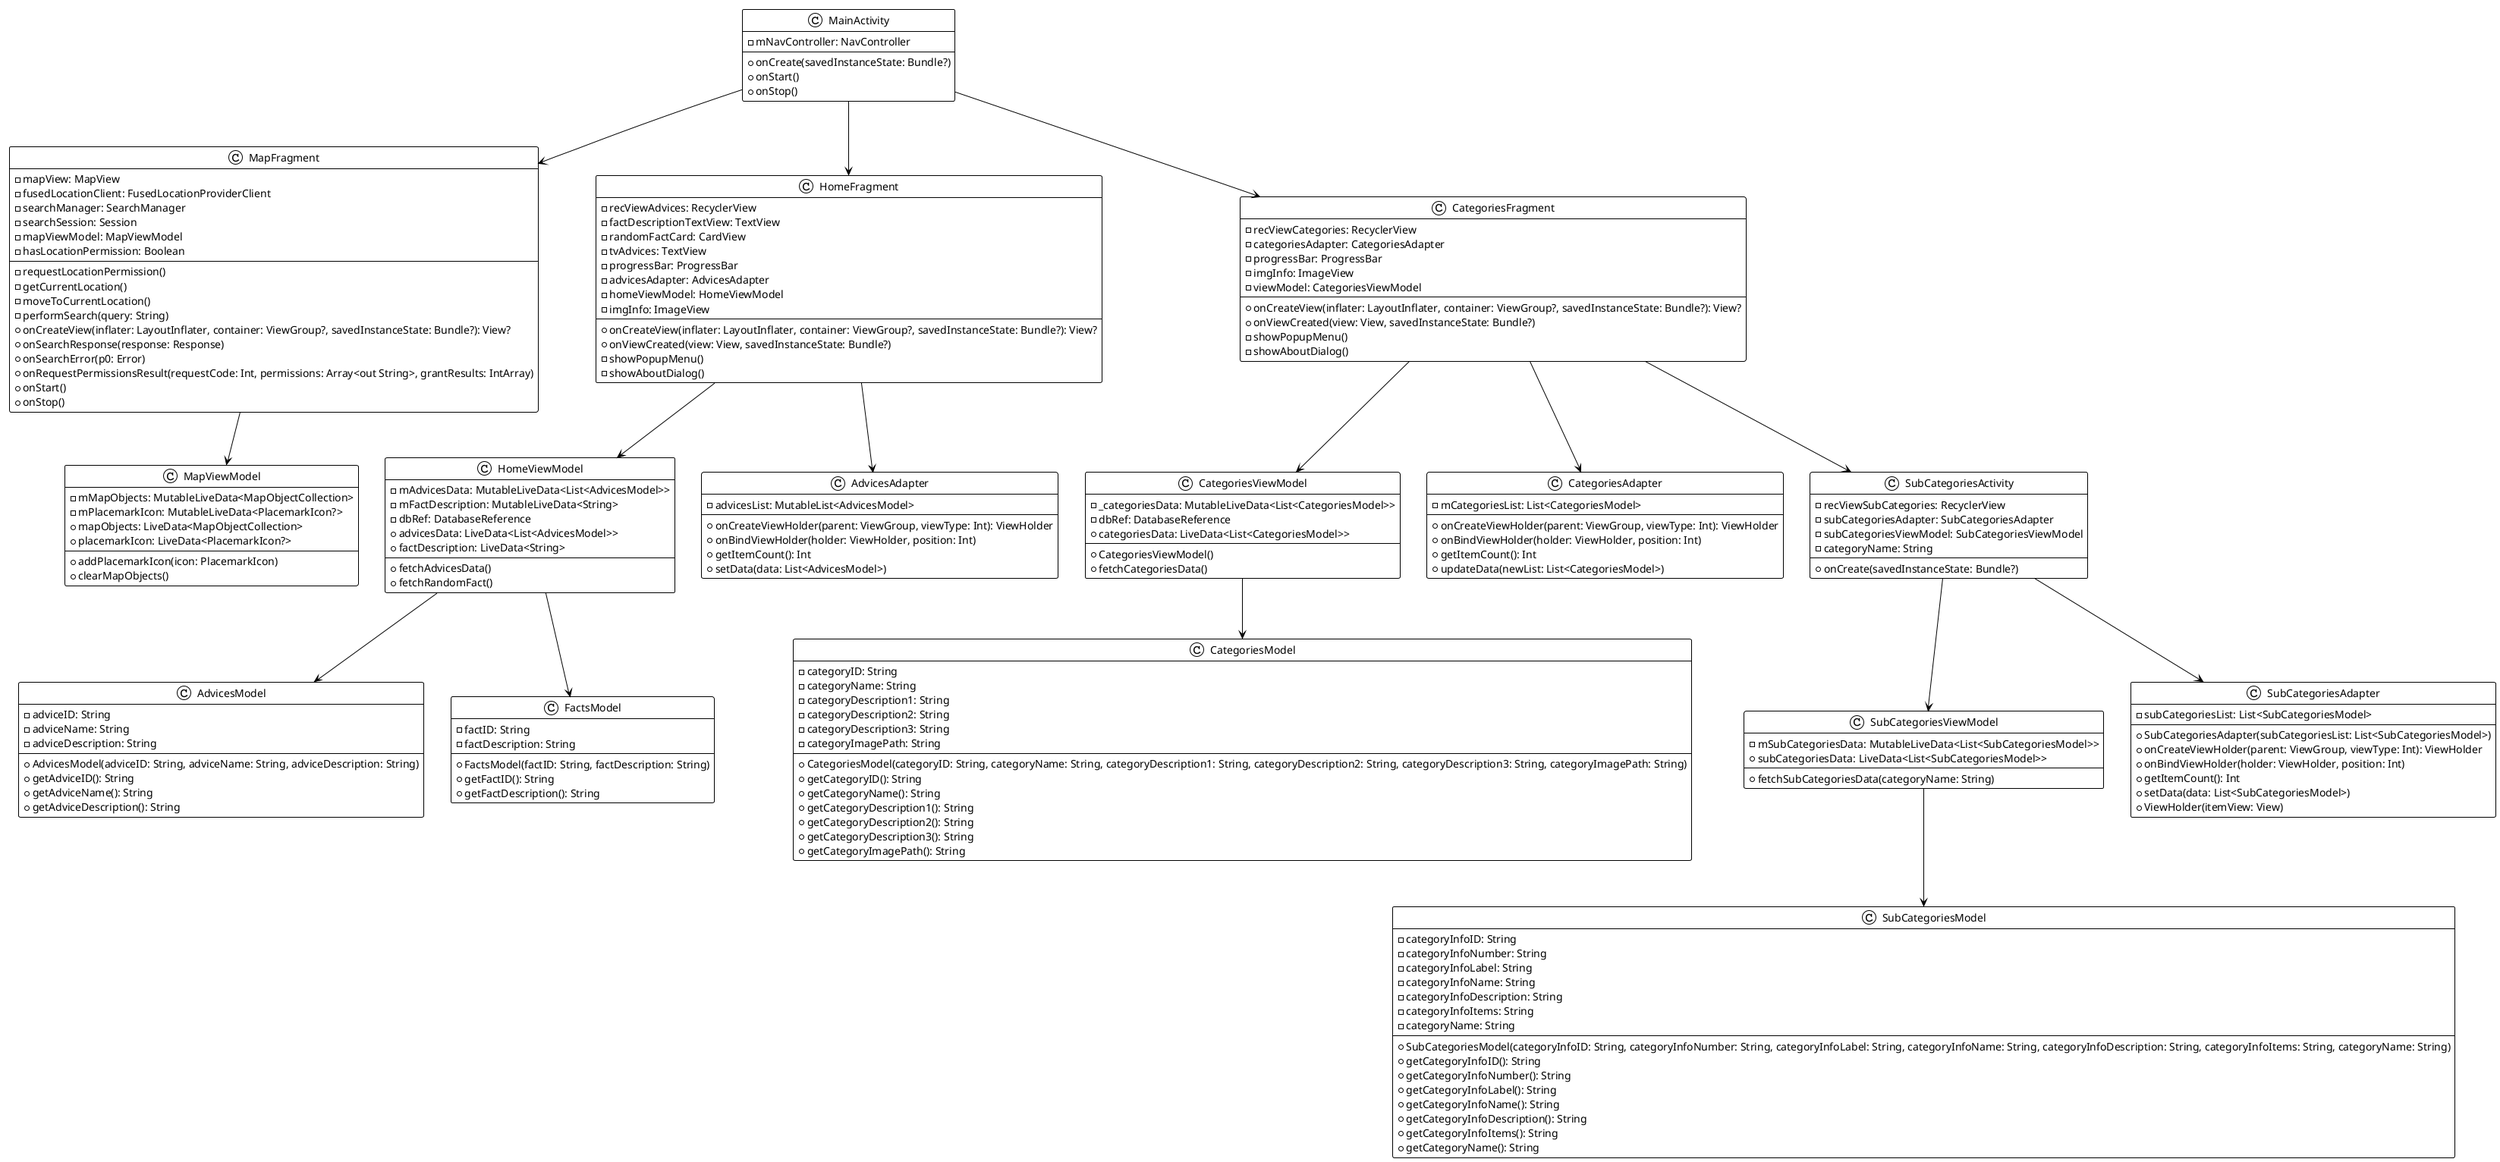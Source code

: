 @startuml

!theme plain

class MainActivity {
  -mNavController: NavController
  +onCreate(savedInstanceState: Bundle?)
  +onStart()
  +onStop()
}

class MapFragment {
  -mapView: MapView
  -fusedLocationClient: FusedLocationProviderClient
  -searchManager: SearchManager
  -searchSession: Session
  -mapViewModel: MapViewModel
  -hasLocationPermission: Boolean
  -requestLocationPermission()
  -getCurrentLocation()
  -moveToCurrentLocation()
  -performSearch(query: String)
  +onCreateView(inflater: LayoutInflater, container: ViewGroup?, savedInstanceState: Bundle?): View?
  +onSearchResponse(response: Response)
  +onSearchError(p0: Error)
  +onRequestPermissionsResult(requestCode: Int, permissions: Array<out String>, grantResults: IntArray)
  +onStart()
  +onStop()
}

class HomeFragment {
  -recViewAdvices: RecyclerView
  -factDescriptionTextView: TextView
  -randomFactCard: CardView
  -tvAdvices: TextView
  -progressBar: ProgressBar
  -advicesAdapter: AdvicesAdapter
  -homeViewModel: HomeViewModel
  -imgInfo: ImageView
  +onCreateView(inflater: LayoutInflater, container: ViewGroup?, savedInstanceState: Bundle?): View?
  +onViewCreated(view: View, savedInstanceState: Bundle?)
  -showPopupMenu()
  -showAboutDialog()
}

class HomeViewModel {
  -mAdvicesData: MutableLiveData<List<AdvicesModel>>
  -mFactDescription: MutableLiveData<String>
  -dbRef: DatabaseReference
  +advicesData: LiveData<List<AdvicesModel>>
  +factDescription: LiveData<String>
  +fetchAdvicesData()
  +fetchRandomFact()
}

class AdvicesAdapter {
  -advicesList: MutableList<AdvicesModel>
  +onCreateViewHolder(parent: ViewGroup, viewType: Int): ViewHolder
  +onBindViewHolder(holder: ViewHolder, position: Int)
  +getItemCount(): Int
  +setData(data: List<AdvicesModel>)
}

class AdvicesModel {
  -adviceID: String
  -adviceName: String
  -adviceDescription: String
  +AdvicesModel(adviceID: String, adviceName: String, adviceDescription: String)
  +getAdviceID(): String
  +getAdviceName(): String
  +getAdviceDescription(): String
}

class FactsModel {
  -factID: String
  -factDescription: String
  +FactsModel(factID: String, factDescription: String)
  +getFactID(): String
  +getFactDescription(): String
}

class MapViewModel {
  -mMapObjects: MutableLiveData<MapObjectCollection>
  -mPlacemarkIcon: MutableLiveData<PlacemarkIcon?>
  +mapObjects: LiveData<MapObjectCollection>
  +placemarkIcon: LiveData<PlacemarkIcon?>
  +addPlacemarkIcon(icon: PlacemarkIcon)
  +clearMapObjects()
}

class CategoriesFragment {
  -recViewCategories: RecyclerView
  -categoriesAdapter: CategoriesAdapter
  -progressBar: ProgressBar
  -imgInfo: ImageView
  -viewModel: CategoriesViewModel
  +onCreateView(inflater: LayoutInflater, container: ViewGroup?, savedInstanceState: Bundle?): View?
  +onViewCreated(view: View, savedInstanceState: Bundle?)
  -showPopupMenu()
  -showAboutDialog()
}

class CategoriesViewModel {
  -_categoriesData: MutableLiveData<List<CategoriesModel>>
  -dbRef: DatabaseReference
  +categoriesData: LiveData<List<CategoriesModel>>
  +CategoriesViewModel()
  +fetchCategoriesData()
}

class CategoriesAdapter {
  -mCategoriesList: List<CategoriesModel>
  +onCreateViewHolder(parent: ViewGroup, viewType: Int): ViewHolder
  +onBindViewHolder(holder: ViewHolder, position: Int)
  +getItemCount(): Int
  +updateData(newList: List<CategoriesModel>)
}

class CategoriesModel {
  -categoryID: String
  -categoryName: String
  -categoryDescription1: String
  -categoryDescription2: String
  -categoryDescription3: String
  -categoryImagePath: String
  +CategoriesModel(categoryID: String, categoryName: String, categoryDescription1: String, categoryDescription2: String, categoryDescription3: String, categoryImagePath: String)
  +getCategoryID(): String
  +getCategoryName(): String
  +getCategoryDescription1(): String
  +getCategoryDescription2(): String
  +getCategoryDescription3(): String
  +getCategoryImagePath(): String
}

class SubCategoriesActivity {
  -recViewSubCategories: RecyclerView
  -subCategoriesAdapter: SubCategoriesAdapter
  -subCategoriesViewModel: SubCategoriesViewModel
  -categoryName: String
  +onCreate(savedInstanceState: Bundle?)
}

class SubCategoriesViewModel {
  -mSubCategoriesData: MutableLiveData<List<SubCategoriesModel>>
  +subCategoriesData: LiveData<List<SubCategoriesModel>>
  +fetchSubCategoriesData(categoryName: String)
}

class SubCategoriesAdapter {
  -subCategoriesList: List<SubCategoriesModel>
  +SubCategoriesAdapter(subCategoriesList: List<SubCategoriesModel>)
  +onCreateViewHolder(parent: ViewGroup, viewType: Int): ViewHolder
  +onBindViewHolder(holder: ViewHolder, position: Int)
  +getItemCount(): Int
  +setData(data: List<SubCategoriesModel>)
  +ViewHolder(itemView: View)
}

class SubCategoriesModel {
  -categoryInfoID: String
  -categoryInfoNumber: String
  -categoryInfoLabel: String
  -categoryInfoName: String
  -categoryInfoDescription: String
  -categoryInfoItems: String
  -categoryName: String
  +SubCategoriesModel(categoryInfoID: String, categoryInfoNumber: String, categoryInfoLabel: String, categoryInfoName: String, categoryInfoDescription: String, categoryInfoItems: String, categoryName: String)
  +getCategoryInfoID(): String
  +getCategoryInfoNumber(): String
  +getCategoryInfoLabel(): String
  +getCategoryInfoName(): String
  +getCategoryInfoDescription(): String
  +getCategoryInfoItems(): String
  +getCategoryName(): String
}

MainActivity --> HomeFragment
MainActivity --> MapFragment
MainActivity --> CategoriesFragment
HomeFragment --> HomeViewModel
HomeViewModel --> AdvicesModel
HomeViewModel --> FactsModel
HomeFragment --> AdvicesAdapter
MapFragment --> MapViewModel
CategoriesFragment --> CategoriesViewModel
CategoriesViewModel --> CategoriesModel
CategoriesFragment --> CategoriesAdapter
CategoriesFragment --> SubCategoriesActivity
SubCategoriesActivity --> SubCategoriesViewModel
SubCategoriesViewModel --> SubCategoriesModel
SubCategoriesActivity --> SubCategoriesAdapter

@enduml
